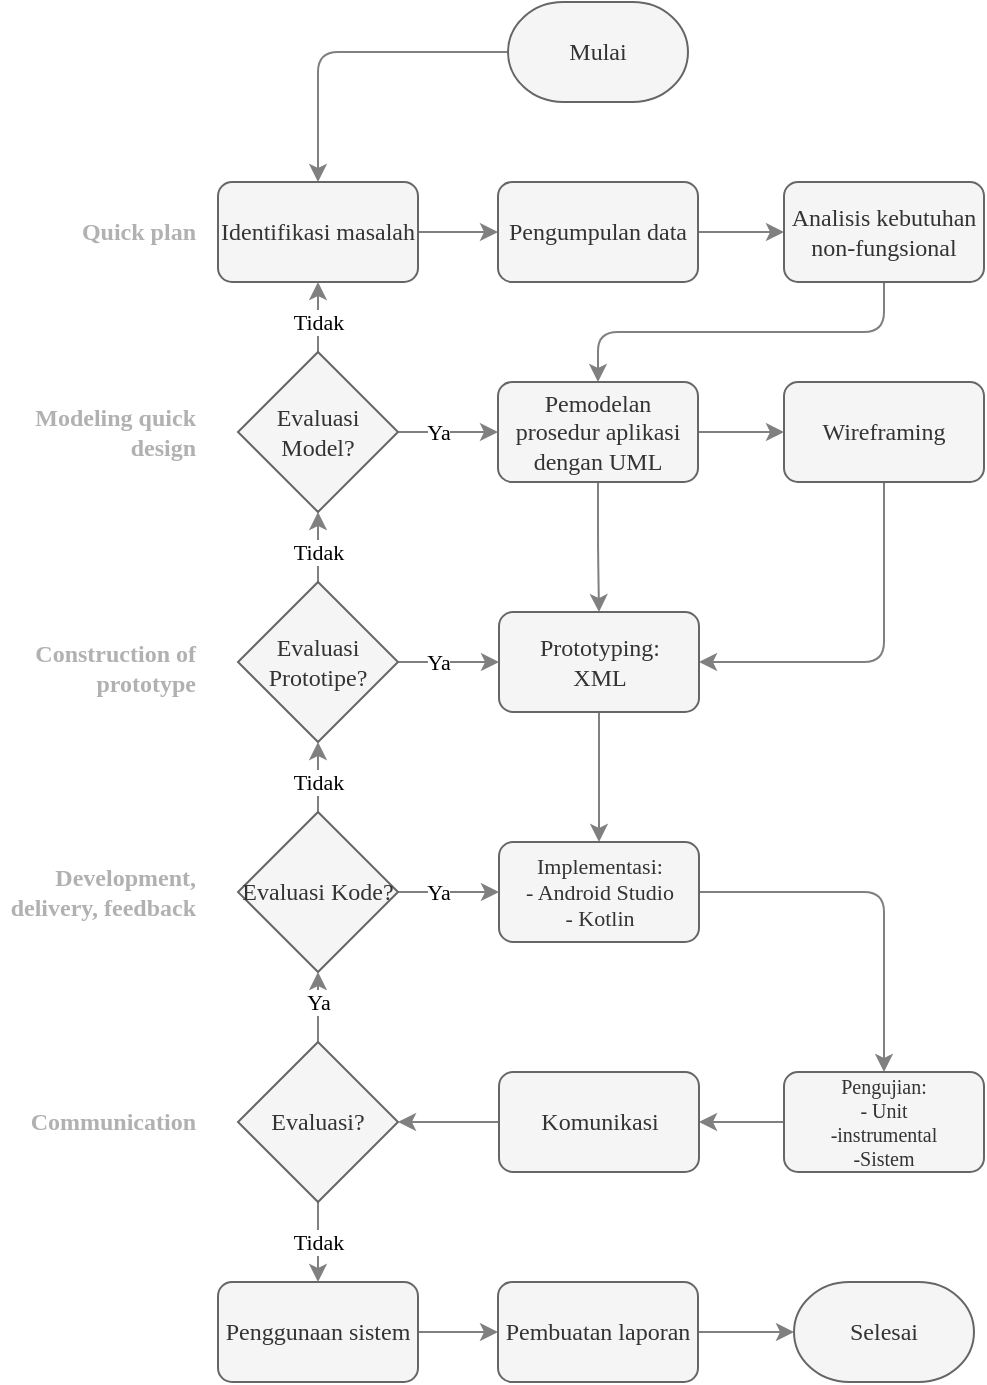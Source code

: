 <mxfile version="21.1.4" type="github">
  <diagram id="C5RBs43oDa-KdzZeNtuy" name="Page-1">
    <mxGraphModel dx="836" dy="502" grid="1" gridSize="10" guides="1" tooltips="1" connect="1" arrows="1" fold="1" page="1" pageScale="1" pageWidth="827" pageHeight="1169" math="0" shadow="0">
      <root>
        <mxCell id="WIyWlLk6GJQsqaUBKTNV-0" />
        <mxCell id="WIyWlLk6GJQsqaUBKTNV-1" parent="WIyWlLk6GJQsqaUBKTNV-0" />
        <mxCell id="ktbN5aYwxhZYsoAh1HYY-9" value="" style="edgeStyle=orthogonalEdgeStyle;rounded=1;orthogonalLoop=1;jettySize=auto;html=1;strokeColor=#808080;fontFamily=Ubuntu;fontSource=https%3A%2F%2Ffonts.googleapis.com%2Fcss%3Ffamily%3DUbuntu;" parent="WIyWlLk6GJQsqaUBKTNV-1" source="ktbN5aYwxhZYsoAh1HYY-3" target="ktbN5aYwxhZYsoAh1HYY-4" edge="1">
          <mxGeometry relative="1" as="geometry" />
        </mxCell>
        <mxCell id="ktbN5aYwxhZYsoAh1HYY-3" value="Mulai" style="strokeWidth=1;html=1;shape=mxgraph.flowchart.terminator;whiteSpace=wrap;strokeColor=#666666;fontFamily=Ubuntu;fontSource=https%3A%2F%2Ffonts.googleapis.com%2Fcss%3Ffamily%3DUbuntu;fillColor=#f5f5f5;fontColor=#333333;" parent="WIyWlLk6GJQsqaUBKTNV-1" vertex="1">
          <mxGeometry x="459" y="30" width="90" height="50" as="geometry" />
        </mxCell>
        <mxCell id="ktbN5aYwxhZYsoAh1HYY-7" value="" style="edgeStyle=orthogonalEdgeStyle;rounded=0;orthogonalLoop=1;jettySize=auto;html=1;strokeColor=#808080;fontFamily=Ubuntu;fontSource=https%3A%2F%2Ffonts.googleapis.com%2Fcss%3Ffamily%3DUbuntu;" parent="WIyWlLk6GJQsqaUBKTNV-1" source="ktbN5aYwxhZYsoAh1HYY-4" target="ktbN5aYwxhZYsoAh1HYY-6" edge="1">
          <mxGeometry relative="1" as="geometry" />
        </mxCell>
        <mxCell id="ktbN5aYwxhZYsoAh1HYY-4" value="Identifikasi masalah" style="rounded=1;whiteSpace=wrap;html=1;absoluteArcSize=1;arcSize=14;strokeWidth=1;strokeColor=#666666;fontFamily=Ubuntu;fontSource=https%3A%2F%2Ffonts.googleapis.com%2Fcss%3Ffamily%3DUbuntu;fillColor=#f5f5f5;fontColor=#333333;" parent="WIyWlLk6GJQsqaUBKTNV-1" vertex="1">
          <mxGeometry x="314" y="120" width="100" height="50" as="geometry" />
        </mxCell>
        <mxCell id="ktbN5aYwxhZYsoAh1HYY-11" value="" style="edgeStyle=orthogonalEdgeStyle;rounded=0;orthogonalLoop=1;jettySize=auto;html=1;strokeColor=#808080;fontFamily=Ubuntu;fontSource=https%3A%2F%2Ffonts.googleapis.com%2Fcss%3Ffamily%3DUbuntu;" parent="WIyWlLk6GJQsqaUBKTNV-1" source="ktbN5aYwxhZYsoAh1HYY-6" target="ktbN5aYwxhZYsoAh1HYY-10" edge="1">
          <mxGeometry relative="1" as="geometry" />
        </mxCell>
        <mxCell id="ktbN5aYwxhZYsoAh1HYY-6" value="Pengumpulan data" style="rounded=1;whiteSpace=wrap;html=1;strokeColor=#666666;arcSize=14;strokeWidth=1;fontFamily=Ubuntu;fontSource=https%3A%2F%2Ffonts.googleapis.com%2Fcss%3Ffamily%3DUbuntu;fillColor=#f5f5f5;fontColor=#333333;" parent="WIyWlLk6GJQsqaUBKTNV-1" vertex="1">
          <mxGeometry x="454" y="120" width="100" height="50" as="geometry" />
        </mxCell>
        <mxCell id="ktbN5aYwxhZYsoAh1HYY-16" value="" style="edgeStyle=orthogonalEdgeStyle;rounded=1;orthogonalLoop=1;jettySize=auto;html=1;strokeColor=#808080;fontFamily=Ubuntu;fontSource=https%3A%2F%2Ffonts.googleapis.com%2Fcss%3Ffamily%3DUbuntu;exitX=0.5;exitY=1;exitDx=0;exitDy=0;" parent="WIyWlLk6GJQsqaUBKTNV-1" source="ktbN5aYwxhZYsoAh1HYY-10" target="ktbN5aYwxhZYsoAh1HYY-17" edge="1">
          <mxGeometry relative="1" as="geometry" />
        </mxCell>
        <mxCell id="ktbN5aYwxhZYsoAh1HYY-10" value="Analisis kebutuhan non-fungsional" style="rounded=1;whiteSpace=wrap;html=1;strokeColor=#666666;arcSize=14;strokeWidth=1;fontFamily=Ubuntu;fontSource=https%3A%2F%2Ffonts.googleapis.com%2Fcss%3Ffamily%3DUbuntu;fillColor=#f5f5f5;fontColor=#333333;" parent="WIyWlLk6GJQsqaUBKTNV-1" vertex="1">
          <mxGeometry x="597" y="120" width="100" height="50" as="geometry" />
        </mxCell>
        <mxCell id="NbRlIwlE_Kw9sblHJF5f-21" style="edgeStyle=orthogonalEdgeStyle;rounded=1;orthogonalLoop=1;jettySize=auto;html=1;entryX=1;entryY=0.5;entryDx=0;entryDy=0;exitX=0.5;exitY=1;exitDx=0;exitDy=0;strokeColor=#808080;" edge="1" parent="WIyWlLk6GJQsqaUBKTNV-1" source="ktbN5aYwxhZYsoAh1HYY-15" target="ktbN5aYwxhZYsoAh1HYY-19">
          <mxGeometry relative="1" as="geometry" />
        </mxCell>
        <mxCell id="ktbN5aYwxhZYsoAh1HYY-15" value="Wireframing" style="rounded=1;whiteSpace=wrap;html=1;strokeColor=#666666;arcSize=14;strokeWidth=1;fontFamily=Ubuntu;fontSource=https%3A%2F%2Ffonts.googleapis.com%2Fcss%3Ffamily%3DUbuntu;fillColor=#f5f5f5;fontColor=#333333;" parent="WIyWlLk6GJQsqaUBKTNV-1" vertex="1">
          <mxGeometry x="597" y="220" width="100" height="50" as="geometry" />
        </mxCell>
        <mxCell id="ktbN5aYwxhZYsoAh1HYY-20" value="" style="edgeStyle=orthogonalEdgeStyle;rounded=1;orthogonalLoop=1;jettySize=auto;html=1;strokeColor=#808080;fontFamily=Ubuntu;fontSource=https%3A%2F%2Ffonts.googleapis.com%2Fcss%3Ffamily%3DUbuntu;entryX=0.5;entryY=0;entryDx=0;entryDy=0;" parent="WIyWlLk6GJQsqaUBKTNV-1" source="ktbN5aYwxhZYsoAh1HYY-17" target="ktbN5aYwxhZYsoAh1HYY-19" edge="1">
          <mxGeometry relative="1" as="geometry" />
        </mxCell>
        <mxCell id="NbRlIwlE_Kw9sblHJF5f-19" style="edgeStyle=orthogonalEdgeStyle;rounded=0;orthogonalLoop=1;jettySize=auto;html=1;entryX=0;entryY=0.5;entryDx=0;entryDy=0;strokeColor=#808080;" edge="1" parent="WIyWlLk6GJQsqaUBKTNV-1" source="ktbN5aYwxhZYsoAh1HYY-17" target="ktbN5aYwxhZYsoAh1HYY-15">
          <mxGeometry relative="1" as="geometry" />
        </mxCell>
        <mxCell id="ktbN5aYwxhZYsoAh1HYY-17" value="Pemodelan prosedur aplikasi dengan UML" style="rounded=1;whiteSpace=wrap;html=1;strokeColor=#666666;arcSize=14;strokeWidth=1;fontFamily=Ubuntu;fontSource=https%3A%2F%2Ffonts.googleapis.com%2Fcss%3Ffamily%3DUbuntu;fillColor=#f5f5f5;fontColor=#333333;" parent="WIyWlLk6GJQsqaUBKTNV-1" vertex="1">
          <mxGeometry x="454" y="220" width="100" height="50" as="geometry" />
        </mxCell>
        <mxCell id="NbRlIwlE_Kw9sblHJF5f-6" style="edgeStyle=orthogonalEdgeStyle;rounded=1;orthogonalLoop=1;jettySize=auto;html=1;exitX=0.5;exitY=1;exitDx=0;exitDy=0;entryX=0.5;entryY=0;entryDx=0;entryDy=0;strokeColor=#808080;" edge="1" parent="WIyWlLk6GJQsqaUBKTNV-1" source="ktbN5aYwxhZYsoAh1HYY-19" target="ktbN5aYwxhZYsoAh1HYY-106">
          <mxGeometry relative="1" as="geometry" />
        </mxCell>
        <mxCell id="ktbN5aYwxhZYsoAh1HYY-19" value="Prototyping:&lt;br&gt;XML" style="rounded=1;whiteSpace=wrap;html=1;arcSize=14;strokeWidth=1;fontFamily=Ubuntu;fontSource=https%3A%2F%2Ffonts.googleapis.com%2Fcss%3Ffamily%3DUbuntu;strokeColor=#666666;fillColor=#f5f5f5;fontColor=#333333;" parent="WIyWlLk6GJQsqaUBKTNV-1" vertex="1">
          <mxGeometry x="454.5" y="335" width="100" height="50" as="geometry" />
        </mxCell>
        <mxCell id="NbRlIwlE_Kw9sblHJF5f-90" value="" style="edgeStyle=orthogonalEdgeStyle;rounded=0;orthogonalLoop=1;jettySize=auto;html=1;strokeColor=#808080;" edge="1" parent="WIyWlLk6GJQsqaUBKTNV-1" source="ktbN5aYwxhZYsoAh1HYY-93" target="NbRlIwlE_Kw9sblHJF5f-89">
          <mxGeometry relative="1" as="geometry" />
        </mxCell>
        <mxCell id="ktbN5aYwxhZYsoAh1HYY-93" value="Penggunaan sistem" style="whiteSpace=wrap;html=1;strokeColor=#666666;rounded=1;arcSize=14;strokeWidth=1;fontFamily=Ubuntu;fontSource=https%3A%2F%2Ffonts.googleapis.com%2Fcss%3Ffamily%3DUbuntu;fillColor=#f5f5f5;fontColor=#333333;" parent="WIyWlLk6GJQsqaUBKTNV-1" vertex="1">
          <mxGeometry x="314" y="670" width="100" height="50" as="geometry" />
        </mxCell>
        <mxCell id="ktbN5aYwxhZYsoAh1HYY-98" value="Selesai" style="strokeWidth=1;html=1;shape=mxgraph.flowchart.terminator;whiteSpace=wrap;fontFamily=Ubuntu;fontSource=https%3A%2F%2Ffonts.googleapis.com%2Fcss%3Ffamily%3DUbuntu;strokeColor=#666666;fillColor=#f5f5f5;fontColor=#333333;" parent="WIyWlLk6GJQsqaUBKTNV-1" vertex="1">
          <mxGeometry x="602" y="670" width="90" height="50" as="geometry" />
        </mxCell>
        <mxCell id="NbRlIwlE_Kw9sblHJF5f-32" style="edgeStyle=orthogonalEdgeStyle;rounded=1;orthogonalLoop=1;jettySize=auto;html=1;exitX=1;exitY=0.5;exitDx=0;exitDy=0;entryX=0.5;entryY=0;entryDx=0;entryDy=0;strokeColor=#808080;" edge="1" parent="WIyWlLk6GJQsqaUBKTNV-1" source="ktbN5aYwxhZYsoAh1HYY-106" target="ktbN5aYwxhZYsoAh1HYY-113">
          <mxGeometry relative="1" as="geometry" />
        </mxCell>
        <mxCell id="ktbN5aYwxhZYsoAh1HYY-106" value="Implementasi:&lt;br style=&quot;font-size: 11px;&quot;&gt;- Android Studio&lt;br style=&quot;font-size: 11px;&quot;&gt;- Kotlin" style="rounded=1;whiteSpace=wrap;html=1;strokeColor=#666666;arcSize=14;strokeWidth=1;fontSize=11;fontFamily=Ubuntu;fontSource=https%3A%2F%2Ffonts.googleapis.com%2Fcss%3Ffamily%3DUbuntu;fillColor=#f5f5f5;fontColor=#333333;" parent="WIyWlLk6GJQsqaUBKTNV-1" vertex="1">
          <mxGeometry x="454.5" y="450" width="100" height="50" as="geometry" />
        </mxCell>
        <mxCell id="NbRlIwlE_Kw9sblHJF5f-10" value="Tidak" style="edgeStyle=orthogonalEdgeStyle;rounded=0;orthogonalLoop=1;jettySize=auto;html=1;strokeColor=#808080;fontFamily=Ubuntu;fontSource=https%3A%2F%2Ffonts.googleapis.com%2Fcss%3Ffamily%3DUbuntu;" edge="1" parent="WIyWlLk6GJQsqaUBKTNV-1" source="ktbN5aYwxhZYsoAh1HYY-111" target="NbRlIwlE_Kw9sblHJF5f-9">
          <mxGeometry x="0.111" relative="1" as="geometry">
            <mxPoint as="offset" />
          </mxGeometry>
        </mxCell>
        <mxCell id="NbRlIwlE_Kw9sblHJF5f-36" value="Ya" style="edgeStyle=orthogonalEdgeStyle;orthogonalLoop=1;jettySize=auto;html=1;strokeColor=#808080;rounded=0;elbow=vertical;fontFamily=Ubuntu;fontSource=https%3A%2F%2Ffonts.googleapis.com%2Fcss%3Ffamily%3DUbuntu;" edge="1" parent="WIyWlLk6GJQsqaUBKTNV-1" source="ktbN5aYwxhZYsoAh1HYY-111" target="ktbN5aYwxhZYsoAh1HYY-106">
          <mxGeometry x="-0.229" relative="1" as="geometry">
            <mxPoint as="offset" />
          </mxGeometry>
        </mxCell>
        <mxCell id="ktbN5aYwxhZYsoAh1HYY-111" value="Evaluasi Kode?" style="rhombus;whiteSpace=wrap;html=1;fontSize=12;strokeColor=#666666;rounded=0;arcSize=14;strokeWidth=1;fontFamily=Ubuntu;fontSource=https%3A%2F%2Ffonts.googleapis.com%2Fcss%3Ffamily%3DUbuntu;fillColor=#f5f5f5;fontColor=#333333;" parent="WIyWlLk6GJQsqaUBKTNV-1" vertex="1">
          <mxGeometry x="324" y="435" width="80" height="80" as="geometry" />
        </mxCell>
        <mxCell id="NbRlIwlE_Kw9sblHJF5f-40" value="" style="edgeStyle=orthogonalEdgeStyle;rounded=0;orthogonalLoop=1;jettySize=auto;html=1;strokeColor=#808080;" edge="1" parent="WIyWlLk6GJQsqaUBKTNV-1" source="ktbN5aYwxhZYsoAh1HYY-113" target="ktbN5aYwxhZYsoAh1HYY-120">
          <mxGeometry relative="1" as="geometry" />
        </mxCell>
        <mxCell id="ktbN5aYwxhZYsoAh1HYY-113" value="Pengujian:&lt;br style=&quot;font-size: 10px;&quot;&gt;- Unit&lt;br style=&quot;font-size: 10px;&quot;&gt;-instrumental&lt;br style=&quot;font-size: 10px;&quot;&gt;-Sistem" style="whiteSpace=wrap;html=1;strokeColor=#666666;rounded=1;arcSize=14;strokeWidth=1;fontSize=10;fontFamily=Ubuntu;fontSource=https%3A%2F%2Ffonts.googleapis.com%2Fcss%3Ffamily%3DUbuntu;fillColor=#f5f5f5;fontColor=#333333;" parent="WIyWlLk6GJQsqaUBKTNV-1" vertex="1">
          <mxGeometry x="597" y="565" width="100" height="50" as="geometry" />
        </mxCell>
        <mxCell id="NbRlIwlE_Kw9sblHJF5f-41" value="" style="edgeStyle=orthogonalEdgeStyle;rounded=0;orthogonalLoop=1;jettySize=auto;html=1;strokeColor=#808080;" edge="1" parent="WIyWlLk6GJQsqaUBKTNV-1" source="ktbN5aYwxhZYsoAh1HYY-120" target="NbRlIwlE_Kw9sblHJF5f-33">
          <mxGeometry relative="1" as="geometry" />
        </mxCell>
        <mxCell id="ktbN5aYwxhZYsoAh1HYY-120" value="Komunikasi" style="rounded=1;whiteSpace=wrap;html=1;strokeColor=#666666;arcSize=14;strokeWidth=1;fontFamily=Ubuntu;fontSource=https%3A%2F%2Ffonts.googleapis.com%2Fcss%3Ffamily%3DUbuntu;fillColor=#f5f5f5;fontColor=#333333;" parent="WIyWlLk6GJQsqaUBKTNV-1" vertex="1">
          <mxGeometry x="454.5" y="565" width="100" height="50" as="geometry" />
        </mxCell>
        <mxCell id="NbRlIwlE_Kw9sblHJF5f-0" value="Quick plan" style="text;strokeColor=none;align=right;fillColor=none;html=1;verticalAlign=middle;rounded=0;fontFamily=Ubuntu;fontSource=https%3A%2F%2Ffonts.googleapis.com%2Fcss%3Ffamily%3DUbuntu;textOpacity=30;fontStyle=1;whiteSpace=wrap;" vertex="1" parent="WIyWlLk6GJQsqaUBKTNV-1">
          <mxGeometry x="205" y="120" width="100" height="50" as="geometry" />
        </mxCell>
        <mxCell id="NbRlIwlE_Kw9sblHJF5f-1" value="Modeling quick design" style="text;strokeColor=none;align=right;fillColor=none;html=1;verticalAlign=middle;rounded=0;fontFamily=Ubuntu;fontSource=https%3A%2F%2Ffonts.googleapis.com%2Fcss%3Ffamily%3DUbuntu;textOpacity=30;fontStyle=1;whiteSpace=wrap;" vertex="1" parent="WIyWlLk6GJQsqaUBKTNV-1">
          <mxGeometry x="205" y="220" width="100" height="50" as="geometry" />
        </mxCell>
        <mxCell id="NbRlIwlE_Kw9sblHJF5f-2" value="Construction of prototype" style="text;strokeColor=none;align=right;fillColor=none;html=1;verticalAlign=middle;rounded=0;fontFamily=Ubuntu;fontSource=https%3A%2F%2Ffonts.googleapis.com%2Fcss%3Ffamily%3DUbuntu;textOpacity=30;fontStyle=1;whiteSpace=wrap;" vertex="1" parent="WIyWlLk6GJQsqaUBKTNV-1">
          <mxGeometry x="205" y="335" width="100" height="55" as="geometry" />
        </mxCell>
        <mxCell id="NbRlIwlE_Kw9sblHJF5f-7" value="Development, delivery, feedback" style="text;strokeColor=none;align=right;fillColor=none;html=1;verticalAlign=middle;rounded=0;fontFamily=Ubuntu;fontSource=https%3A%2F%2Ffonts.googleapis.com%2Fcss%3Ffamily%3DUbuntu;textOpacity=30;fontStyle=1;whiteSpace=wrap;" vertex="1" parent="WIyWlLk6GJQsqaUBKTNV-1">
          <mxGeometry x="205" y="450" width="100" height="50" as="geometry" />
        </mxCell>
        <mxCell id="NbRlIwlE_Kw9sblHJF5f-11" value="Ya" style="edgeStyle=orthogonalEdgeStyle;rounded=0;orthogonalLoop=1;jettySize=auto;html=1;strokeColor=#808080;fontFamily=Ubuntu;fontSource=https%3A%2F%2Ffonts.googleapis.com%2Fcss%3Ffamily%3DUbuntu;" edge="1" parent="WIyWlLk6GJQsqaUBKTNV-1" source="NbRlIwlE_Kw9sblHJF5f-9" target="ktbN5aYwxhZYsoAh1HYY-19">
          <mxGeometry x="-0.225" relative="1" as="geometry">
            <Array as="points">
              <mxPoint x="430" y="360" />
              <mxPoint x="430" y="360" />
            </Array>
            <mxPoint as="offset" />
          </mxGeometry>
        </mxCell>
        <mxCell id="NbRlIwlE_Kw9sblHJF5f-16" value="Tidak" style="edgeStyle=orthogonalEdgeStyle;rounded=0;orthogonalLoop=1;jettySize=auto;html=1;strokeColor=#808080;fontFamily=Ubuntu;fontSource=https%3A%2F%2Ffonts.googleapis.com%2Fcss%3Ffamily%3DUbuntu;" edge="1" parent="WIyWlLk6GJQsqaUBKTNV-1" source="NbRlIwlE_Kw9sblHJF5f-9" target="NbRlIwlE_Kw9sblHJF5f-15">
          <mxGeometry x="0.11" relative="1" as="geometry">
            <mxPoint as="offset" />
          </mxGeometry>
        </mxCell>
        <mxCell id="NbRlIwlE_Kw9sblHJF5f-9" value="Evaluasi Prototipe?" style="rhombus;whiteSpace=wrap;html=1;fontFamily=Ubuntu;strokeColor=#666666;rounded=0;arcSize=14;strokeWidth=1;fontSource=https%3A%2F%2Ffonts.googleapis.com%2Fcss%3Ffamily%3DUbuntu;fillColor=#f5f5f5;fontColor=#333333;" vertex="1" parent="WIyWlLk6GJQsqaUBKTNV-1">
          <mxGeometry x="324" y="320" width="80" height="80" as="geometry" />
        </mxCell>
        <mxCell id="NbRlIwlE_Kw9sblHJF5f-18" value="Ya" style="edgeStyle=orthogonalEdgeStyle;rounded=0;orthogonalLoop=1;jettySize=auto;html=1;exitX=1;exitY=0.5;exitDx=0;exitDy=0;entryX=0;entryY=0.5;entryDx=0;entryDy=0;strokeColor=#808080;fontFamily=Ubuntu;fontSource=https%3A%2F%2Ffonts.googleapis.com%2Fcss%3Ffamily%3DUbuntu;" edge="1" parent="WIyWlLk6GJQsqaUBKTNV-1" source="NbRlIwlE_Kw9sblHJF5f-15" target="ktbN5aYwxhZYsoAh1HYY-17">
          <mxGeometry x="-0.22" relative="1" as="geometry">
            <mxPoint as="offset" />
          </mxGeometry>
        </mxCell>
        <mxCell id="NbRlIwlE_Kw9sblHJF5f-23" value="Tidak" style="edgeStyle=orthogonalEdgeStyle;rounded=0;orthogonalLoop=1;jettySize=auto;html=1;strokeColor=#808080;fontFamily=Ubuntu;fontSource=https%3A%2F%2Ffonts.googleapis.com%2Fcss%3Ffamily%3DUbuntu;" edge="1" parent="WIyWlLk6GJQsqaUBKTNV-1" source="NbRlIwlE_Kw9sblHJF5f-15" target="ktbN5aYwxhZYsoAh1HYY-4">
          <mxGeometry x="0.111" relative="1" as="geometry">
            <mxPoint as="offset" />
          </mxGeometry>
        </mxCell>
        <mxCell id="NbRlIwlE_Kw9sblHJF5f-15" value="Evaluasi Model?" style="rhombus;whiteSpace=wrap;html=1;fontFamily=Ubuntu;strokeColor=#666666;rounded=0;arcSize=14;strokeWidth=1;fontSource=https%3A%2F%2Ffonts.googleapis.com%2Fcss%3Ffamily%3DUbuntu;fillColor=#f5f5f5;fontColor=#333333;" vertex="1" parent="WIyWlLk6GJQsqaUBKTNV-1">
          <mxGeometry x="324" y="205" width="80" height="80" as="geometry" />
        </mxCell>
        <mxCell id="NbRlIwlE_Kw9sblHJF5f-27" value="Communication" style="text;strokeColor=none;align=right;fillColor=none;html=1;verticalAlign=middle;rounded=0;fontFamily=Ubuntu;fontSource=https%3A%2F%2Ffonts.googleapis.com%2Fcss%3Ffamily%3DUbuntu;textOpacity=30;fontStyle=1;whiteSpace=wrap;" vertex="1" parent="WIyWlLk6GJQsqaUBKTNV-1">
          <mxGeometry x="205" y="565" width="100" height="50" as="geometry" />
        </mxCell>
        <mxCell id="NbRlIwlE_Kw9sblHJF5f-35" value="Ya" style="edgeStyle=orthogonalEdgeStyle;rounded=0;orthogonalLoop=1;jettySize=auto;html=1;exitX=0.5;exitY=0;exitDx=0;exitDy=0;entryX=0.5;entryY=1;entryDx=0;entryDy=0;strokeColor=#808080;fontFamily=Ubuntu;fontSource=https%3A%2F%2Ffonts.googleapis.com%2Fcss%3Ffamily%3DUbuntu;" edge="1" parent="WIyWlLk6GJQsqaUBKTNV-1" source="NbRlIwlE_Kw9sblHJF5f-33" target="ktbN5aYwxhZYsoAh1HYY-111">
          <mxGeometry x="0.143" relative="1" as="geometry">
            <mxPoint as="offset" />
          </mxGeometry>
        </mxCell>
        <mxCell id="NbRlIwlE_Kw9sblHJF5f-43" value="Tidak" style="edgeStyle=orthogonalEdgeStyle;rounded=0;orthogonalLoop=1;jettySize=auto;html=1;strokeColor=#808080;fontFamily=Ubuntu;fontSource=https%3A%2F%2Ffonts.googleapis.com%2Fcss%3Ffamily%3DUbuntu;" edge="1" parent="WIyWlLk6GJQsqaUBKTNV-1" source="NbRlIwlE_Kw9sblHJF5f-33" target="ktbN5aYwxhZYsoAh1HYY-93">
          <mxGeometry relative="1" as="geometry">
            <mxPoint as="offset" />
          </mxGeometry>
        </mxCell>
        <mxCell id="NbRlIwlE_Kw9sblHJF5f-33" value="Evaluasi?" style="rhombus;whiteSpace=wrap;html=1;fontSize=12;fontFamily=Ubuntu;strokeColor=#666666;rounded=0;arcSize=14;strokeWidth=1;fontSource=https%3A%2F%2Ffonts.googleapis.com%2Fcss%3Ffamily%3DUbuntu;fillColor=#f5f5f5;fontColor=#333333;" vertex="1" parent="WIyWlLk6GJQsqaUBKTNV-1">
          <mxGeometry x="324" y="550" width="80" height="80" as="geometry" />
        </mxCell>
        <mxCell id="NbRlIwlE_Kw9sblHJF5f-91" value="" style="edgeStyle=orthogonalEdgeStyle;rounded=0;orthogonalLoop=1;jettySize=auto;html=1;strokeColor=#808080;" edge="1" parent="WIyWlLk6GJQsqaUBKTNV-1" source="NbRlIwlE_Kw9sblHJF5f-89" target="ktbN5aYwxhZYsoAh1HYY-98">
          <mxGeometry relative="1" as="geometry" />
        </mxCell>
        <mxCell id="NbRlIwlE_Kw9sblHJF5f-89" value="Pembuatan laporan" style="whiteSpace=wrap;html=1;strokeColor=#666666;rounded=1;arcSize=14;strokeWidth=1;fontFamily=Ubuntu;fontSource=https%3A%2F%2Ffonts.googleapis.com%2Fcss%3Ffamily%3DUbuntu;fillColor=#f5f5f5;fontColor=#333333;" vertex="1" parent="WIyWlLk6GJQsqaUBKTNV-1">
          <mxGeometry x="454" y="670" width="100" height="50" as="geometry" />
        </mxCell>
      </root>
    </mxGraphModel>
  </diagram>
</mxfile>

